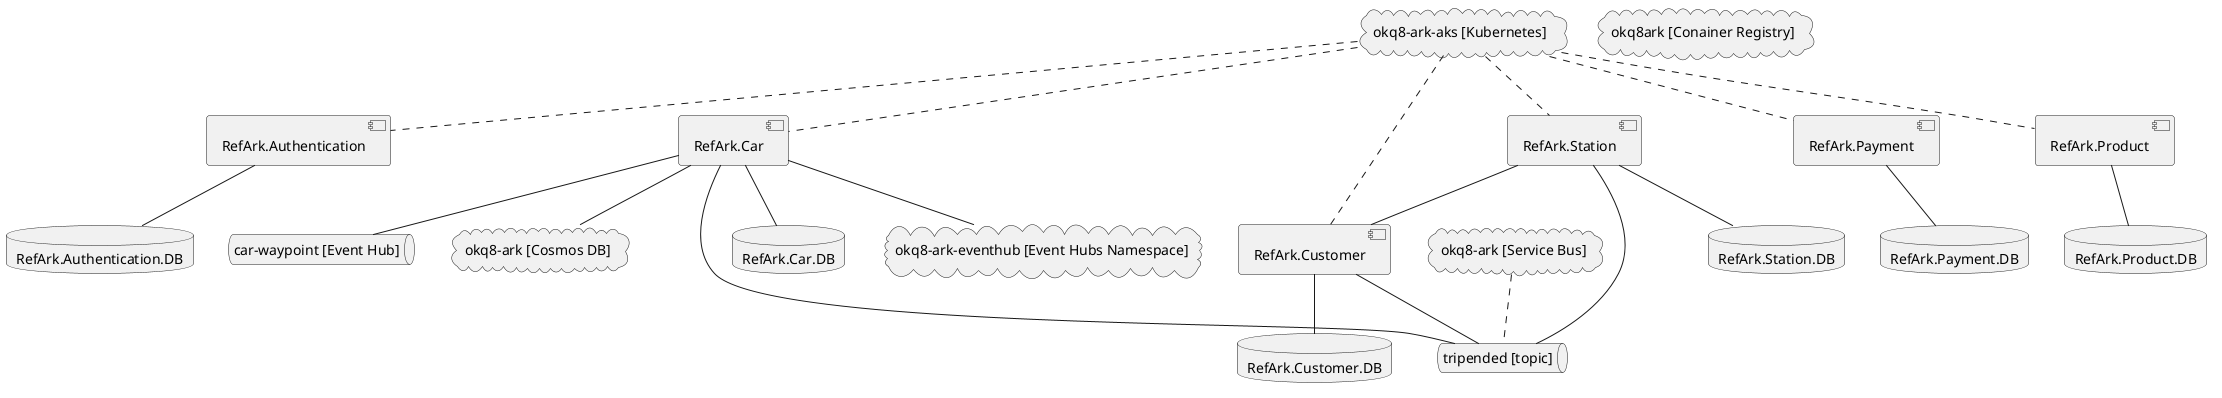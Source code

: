 @@startuml Ref-Ark Components
component RefArk.Authentication
database RefArk.Authentication.DB
component RefArk.Car
database RefArk.Car.DB
component RefArk.Customer
database RefArk.Customer.DB
component RefArk.Payment
database RefArk.Payment.DB
component RefArk.Product
database RefArk.Product.DB
component RefArk.Station
database RefArk.Station.DB
cloud "okq8-ark-eventhub [Event Hubs Namespace]" as EH
cloud "okq8-ark [Service Bus]" as SB
cloud "okq8-ark-aks [Kubernetes]" as AKS
cloud "okq8ark [Conainer Registry]" as CR
cloud "okq8-ark [Cosmos DB]" as CDB
queue "tripended [topic]" as TripEnded
queue "car-waypoint [Event Hub]" as Waypoint

AKS .. RefArk.Authentication
AKS .. RefArk.Car
AKS .. RefArk.Customer
AKS .. RefArk.Payment
AKS .. RefArk.Product
AKS .. RefArk.Station

SB .. TripEnded

RefArk.Authentication -- RefArk.Authentication.DB

RefArk.Car -- RefArk.Car.DB
RefArk.Car -- CDB
RefArk.Car -- EH
RefArk.Car -- TripEnded
RefArk.Car -- Waypoint

RefArk.Customer -- RefArk.Customer.DB
RefArk.Customer -- TripEnded

RefArk.Payment -- RefArk.Payment.DB

RefArk.Product -- RefArk.Product.DB

RefArk.Station -- RefArk.Station.DB
RefArk.Station -- RefArk.Customer
RefArk.Station -- TripEnded
@@end
